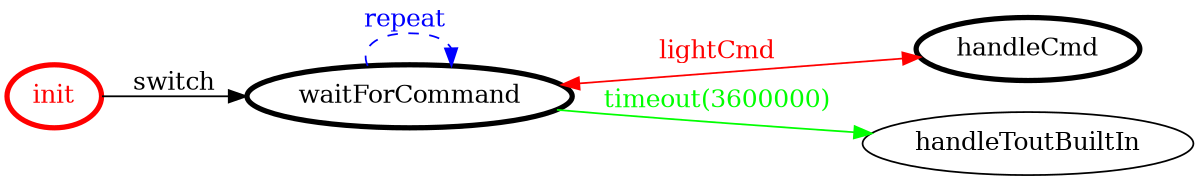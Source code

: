 /*
*
* A GraphViz DOT FSM description 
* Please use a GraphViz visualizer (like http://www.webgraphviz.com)
*  
*/

digraph finite_state_machine {
	rankdir=LR
	size="8,5"
	
	init [ color = red ][ fontcolor = red ][ penwidth = 3 ]
	handleCmd [ color = black ][ fontcolor = black ][ penwidth = 3 ]
	waitForCommand [ color = black ][ fontcolor = black ][ penwidth = 3 ]
	
	waitForCommand -> handleToutBuiltIn [ label = "timeout(3600000)" ][ color = green ][ fontcolor = green ]
	waitForCommand -> handleCmd [ label = "lightCmd" ][ color = red ][ fontcolor = red ][ dir = both ]
	init -> waitForCommand [ label = "switch" ][ color = black ][ fontcolor = black ]
	waitForCommand -> waitForCommand [ label = "repeat "][ style = dashed ][ color = blue ][ fontcolor = blue ]
}
